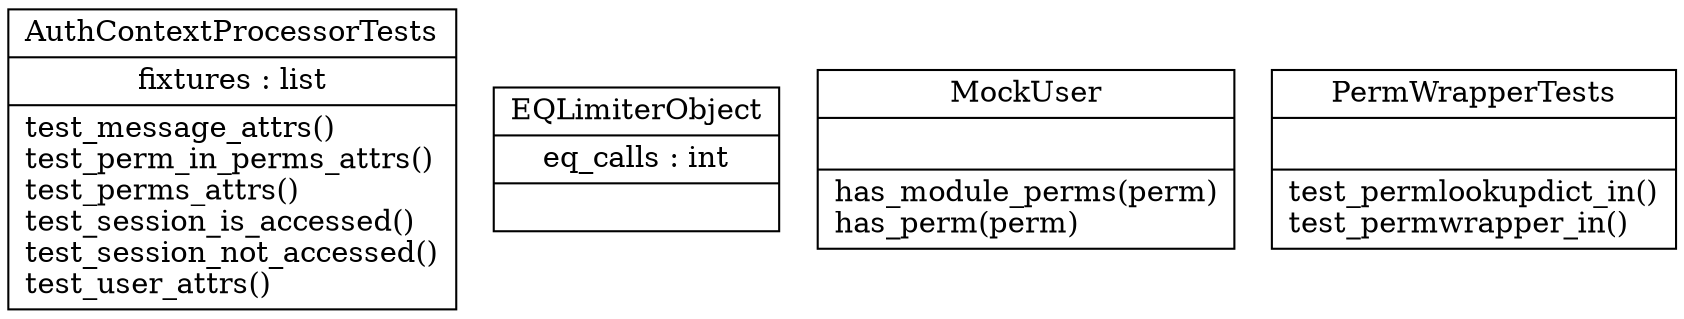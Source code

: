 digraph "classes_11" {
rankdir=BT
charset="utf-8"
"auth_tests.test_context_processors.AuthContextProcessorTests" [color="black", fontcolor="black", label=<{AuthContextProcessorTests|fixtures : list<br ALIGN="LEFT"/>|test_message_attrs()<br ALIGN="LEFT"/>test_perm_in_perms_attrs()<br ALIGN="LEFT"/>test_perms_attrs()<br ALIGN="LEFT"/>test_session_is_accessed()<br ALIGN="LEFT"/>test_session_not_accessed()<br ALIGN="LEFT"/>test_user_attrs()<br ALIGN="LEFT"/>}>, shape="record", style="solid"];
"auth_tests.test_context_processors.PermWrapperTests.EQLimiterObject" [color="black", fontcolor="black", label=<{EQLimiterObject|eq_calls : int<br ALIGN="LEFT"/>|}>, shape="record", style="solid"];
"auth_tests.test_context_processors.MockUser" [color="black", fontcolor="black", label=<{MockUser|<br ALIGN="LEFT"/>|has_module_perms(perm)<br ALIGN="LEFT"/>has_perm(perm)<br ALIGN="LEFT"/>}>, shape="record", style="solid"];
"auth_tests.test_context_processors.PermWrapperTests" [color="black", fontcolor="black", label=<{PermWrapperTests|<br ALIGN="LEFT"/>|test_permlookupdict_in()<br ALIGN="LEFT"/>test_permwrapper_in()<br ALIGN="LEFT"/>}>, shape="record", style="solid"];
}
